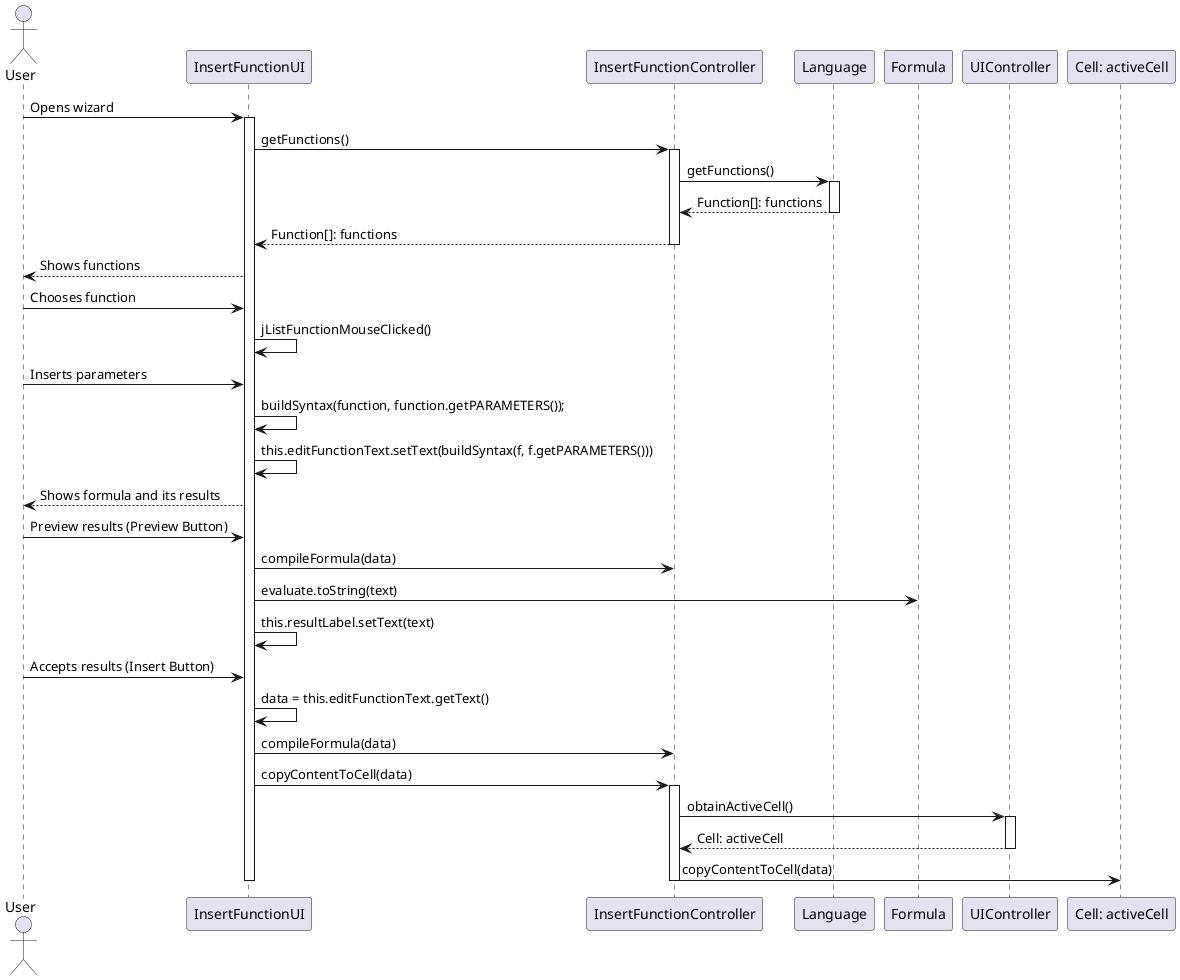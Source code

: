 @startuml lang04.2_design_part1.png

actor User
participant "InsertFunctionUI" as ui
participant "InsertFunctionController" as ctrl
participant "Language" as lang
participant "Formula" as form
participant "UIController" as uic
participant "Cell: activeCell" as cell

User -> ui : Opens wizard
activate ui
ui -> ctrl : getFunctions()
activate ctrl
ctrl -> lang : getFunctions()
activate lang
lang --> ctrl : Function[]: functions
deactivate lang
ctrl --> ui : Function[]: functions
deactivate ctrl
ui --> User : Shows functions
User -> ui : Chooses function
ui -> ui : jListFunctionMouseClicked()
User -> ui : Inserts parameters
ui -> ui : buildSyntax(function, function.getPARAMETERS());
ui -> ui : this.editFunctionText.setText(buildSyntax(f, f.getPARAMETERS()))
ui --> User : Shows formula and its results
User -> ui : Preview results (Preview Button)
ui -> ctrl : compileFormula(data)
ui -> form : evaluate.toString(text)
ui -> ui : this.resultLabel.setText(text)
User -> ui : Accepts results (Insert Button)
ui -> ui : data = this.editFunctionText.getText()
ui -> ctrl : compileFormula(data)
ui -> ctrl : copyContentToCell(data)
activate ctrl
ctrl -> uic : obtainActiveCell()
activate uic
uic --> ctrl : Cell: activeCell
deactivate uic
ctrl -> cell : copyContentToCell(data)
deactivate ctrl
deactivate ui

@enduml